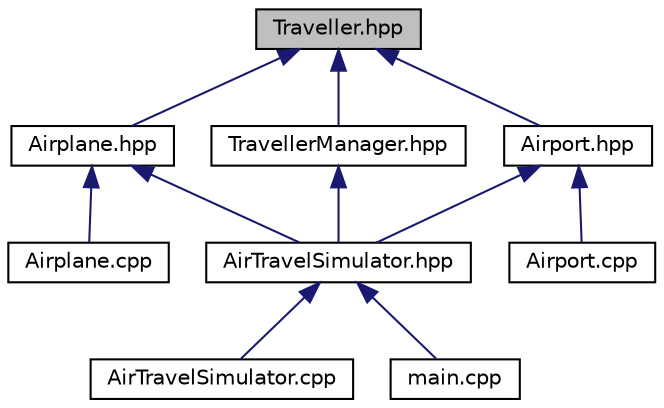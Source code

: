 digraph "Traveller.hpp"
{
  edge [fontname="Helvetica",fontsize="10",labelfontname="Helvetica",labelfontsize="10"];
  node [fontname="Helvetica",fontsize="10",shape=record];
  Node1 [label="Traveller.hpp",height=0.2,width=0.4,color="black", fillcolor="grey75", style="filled", fontcolor="black"];
  Node1 -> Node2 [dir="back",color="midnightblue",fontsize="10",style="solid"];
  Node2 [label="Airplane.hpp",height=0.2,width=0.4,color="black", fillcolor="white", style="filled",URL="$Airplane_8hpp.html"];
  Node2 -> Node3 [dir="back",color="midnightblue",fontsize="10",style="solid"];
  Node3 [label="Airplane.cpp",height=0.2,width=0.4,color="black", fillcolor="white", style="filled",URL="$Airplane_8cpp.html"];
  Node2 -> Node4 [dir="back",color="midnightblue",fontsize="10",style="solid"];
  Node4 [label="AirTravelSimulator.hpp",height=0.2,width=0.4,color="black", fillcolor="white", style="filled",URL="$AirTravelSimulator_8hpp.html"];
  Node4 -> Node5 [dir="back",color="midnightblue",fontsize="10",style="solid"];
  Node5 [label="AirTravelSimulator.cpp",height=0.2,width=0.4,color="black", fillcolor="white", style="filled",URL="$AirTravelSimulator_8cpp.html"];
  Node4 -> Node6 [dir="back",color="midnightblue",fontsize="10",style="solid"];
  Node6 [label="main.cpp",height=0.2,width=0.4,color="black", fillcolor="white", style="filled",URL="$main_8cpp.html"];
  Node1 -> Node7 [dir="back",color="midnightblue",fontsize="10",style="solid"];
  Node7 [label="Airport.hpp",height=0.2,width=0.4,color="black", fillcolor="white", style="filled",URL="$Airport_8hpp.html"];
  Node7 -> Node8 [dir="back",color="midnightblue",fontsize="10",style="solid"];
  Node8 [label="Airport.cpp",height=0.2,width=0.4,color="black", fillcolor="white", style="filled",URL="$Airport_8cpp.html"];
  Node7 -> Node4 [dir="back",color="midnightblue",fontsize="10",style="solid"];
  Node1 -> Node9 [dir="back",color="midnightblue",fontsize="10",style="solid"];
  Node9 [label="TravellerManager.hpp",height=0.2,width=0.4,color="black", fillcolor="white", style="filled",URL="$TravellerManager_8hpp.html"];
  Node9 -> Node4 [dir="back",color="midnightblue",fontsize="10",style="solid"];
}
